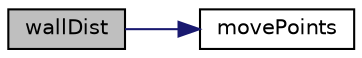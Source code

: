 digraph "wallDist"
{
  bgcolor="transparent";
  edge [fontname="Helvetica",fontsize="10",labelfontname="Helvetica",labelfontsize="10"];
  node [fontname="Helvetica",fontsize="10",shape=record];
  rankdir="LR";
  Node0 [label="wallDist",height=0.2,width=0.4,color="black", fillcolor="grey75", style="filled", fontcolor="black"];
  Node0 -> Node1 [color="midnightblue",fontsize="10",style="solid",fontname="Helvetica"];
  Node1 [label="movePoints",height=0.2,width=0.4,color="black",URL="$a23733.html#a049fe0a86e2c86b4c0bb5fe02583bea4",tooltip="Update the y-field when the mesh moves. "];
}

